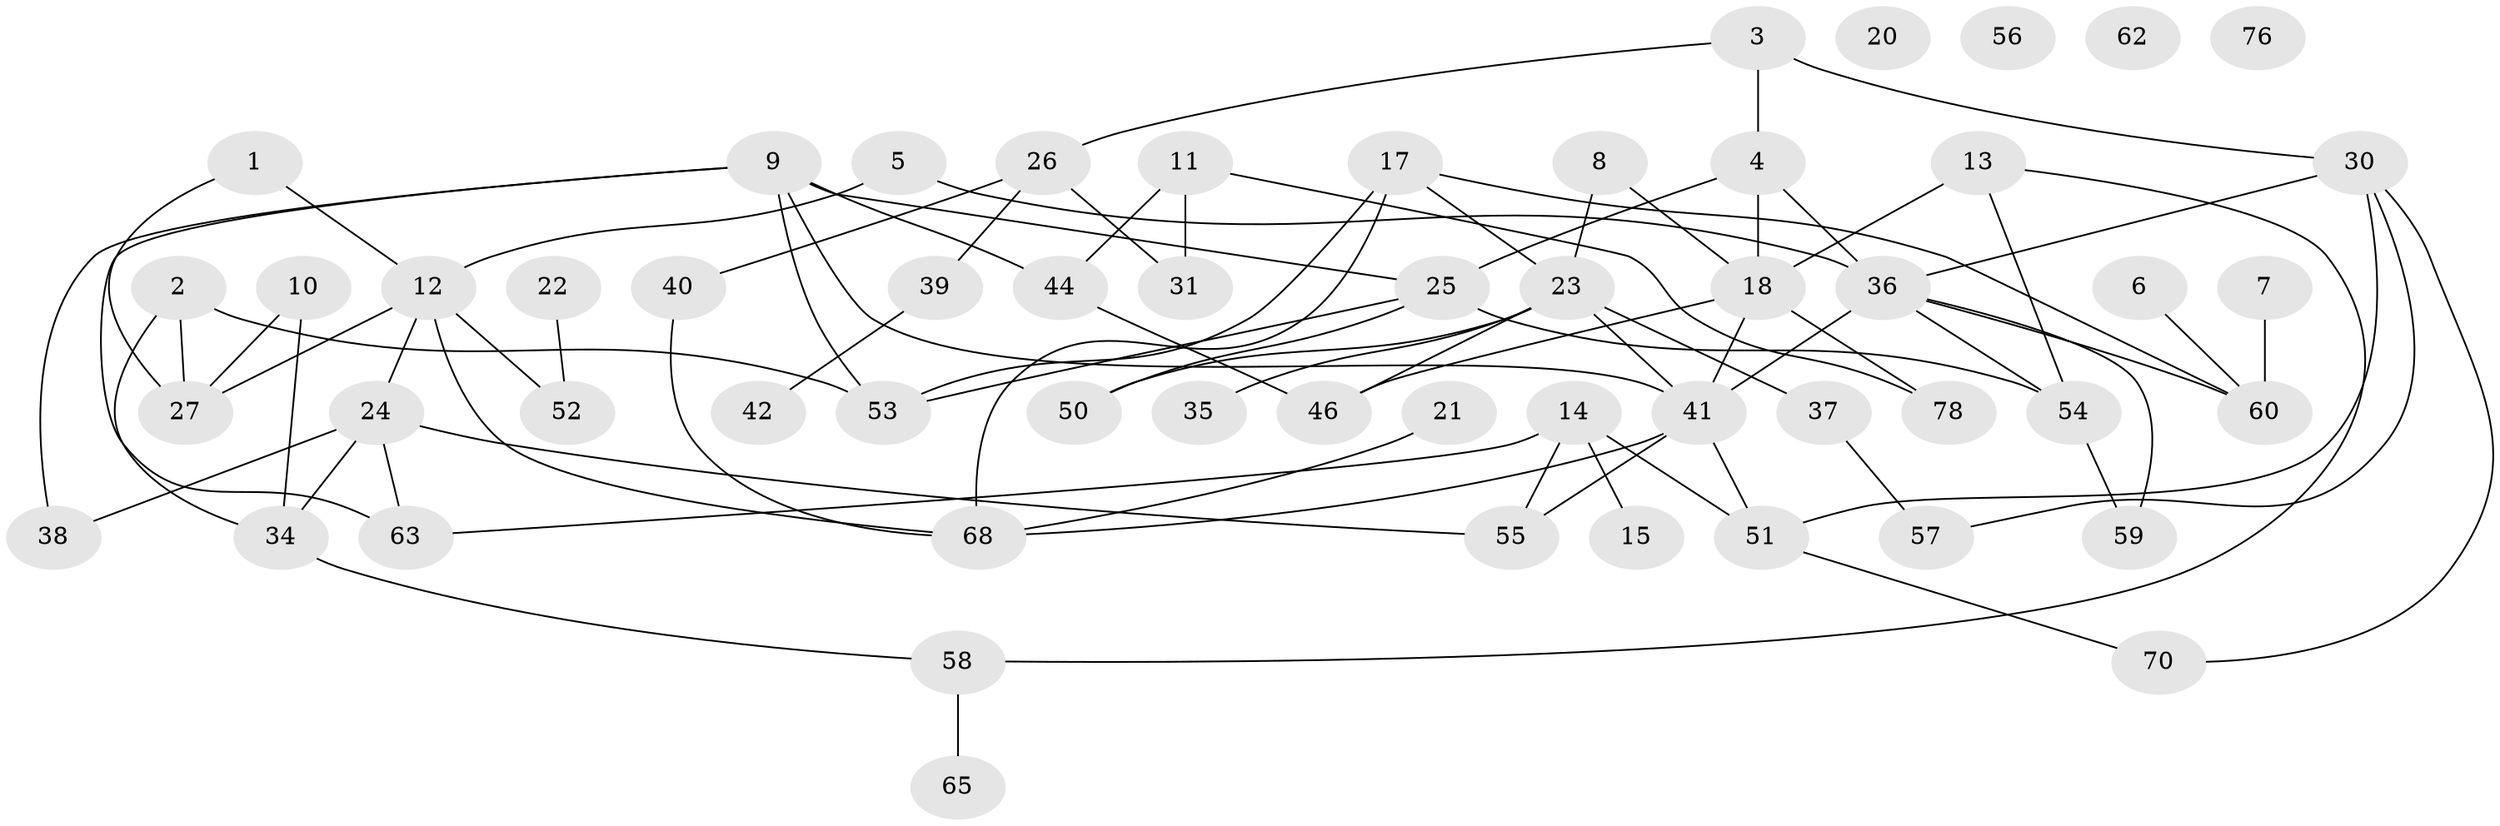 // original degree distribution, {2: 0.32098765432098764, 3: 0.16049382716049382, 4: 0.16049382716049382, 1: 0.18518518518518517, 7: 0.037037037037037035, 6: 0.024691358024691357, 0: 0.04938271604938271, 5: 0.06172839506172839}
// Generated by graph-tools (version 1.1) at 2025/16/03/04/25 18:16:38]
// undirected, 56 vertices, 82 edges
graph export_dot {
graph [start="1"]
  node [color=gray90,style=filled];
  1;
  2;
  3;
  4 [super="+16"];
  5 [super="+29+33"];
  6;
  7;
  8 [super="+28"];
  9 [super="+64"];
  10 [super="+66"];
  11 [super="+19"];
  12;
  13;
  14 [super="+67+49"];
  15;
  17 [super="+72"];
  18;
  20;
  21;
  22;
  23;
  24;
  25 [super="+75"];
  26 [super="+80"];
  27 [super="+32"];
  30 [super="+61"];
  31;
  34 [super="+81"];
  35;
  36 [super="+71"];
  37;
  38 [super="+43+74"];
  39;
  40;
  41 [super="+48"];
  42;
  44 [super="+47"];
  46 [super="+77"];
  50;
  51;
  52;
  53;
  54 [super="+69"];
  55;
  56;
  57;
  58;
  59;
  60;
  62;
  63;
  65;
  68;
  70 [super="+73"];
  76;
  78;
  1 -- 12;
  1 -- 27;
  2 -- 53;
  2 -- 34;
  2 -- 27;
  3 -- 4;
  3 -- 26;
  3 -- 30;
  4 -- 25;
  4 -- 18;
  4 -- 36;
  5 -- 12 [weight=2];
  5 -- 36;
  6 -- 60;
  7 -- 60;
  8 -- 23;
  8 -- 18;
  9 -- 38;
  9 -- 53;
  9 -- 41;
  9 -- 44;
  9 -- 25;
  9 -- 63;
  10 -- 34;
  10 -- 27;
  11 -- 44;
  11 -- 78;
  11 -- 31;
  12 -- 24;
  12 -- 52;
  12 -- 68;
  12 -- 27;
  13 -- 18;
  13 -- 54;
  13 -- 58;
  14 -- 55;
  14 -- 51;
  14 -- 63;
  14 -- 15;
  17 -- 68;
  17 -- 53;
  17 -- 23;
  17 -- 60;
  18 -- 78;
  18 -- 41;
  18 -- 46;
  21 -- 68;
  22 -- 52;
  23 -- 35;
  23 -- 37;
  23 -- 50;
  23 -- 41;
  23 -- 46;
  24 -- 55;
  24 -- 63;
  24 -- 34;
  24 -- 38;
  25 -- 50;
  25 -- 53;
  25 -- 54;
  26 -- 39;
  26 -- 40;
  26 -- 31;
  30 -- 36;
  30 -- 57;
  30 -- 51;
  30 -- 70;
  34 -- 58;
  36 -- 60;
  36 -- 41;
  36 -- 59;
  36 -- 54;
  37 -- 57;
  39 -- 42;
  40 -- 68;
  41 -- 68;
  41 -- 51;
  41 -- 55;
  44 -- 46;
  51 -- 70;
  54 -- 59;
  58 -- 65;
}
